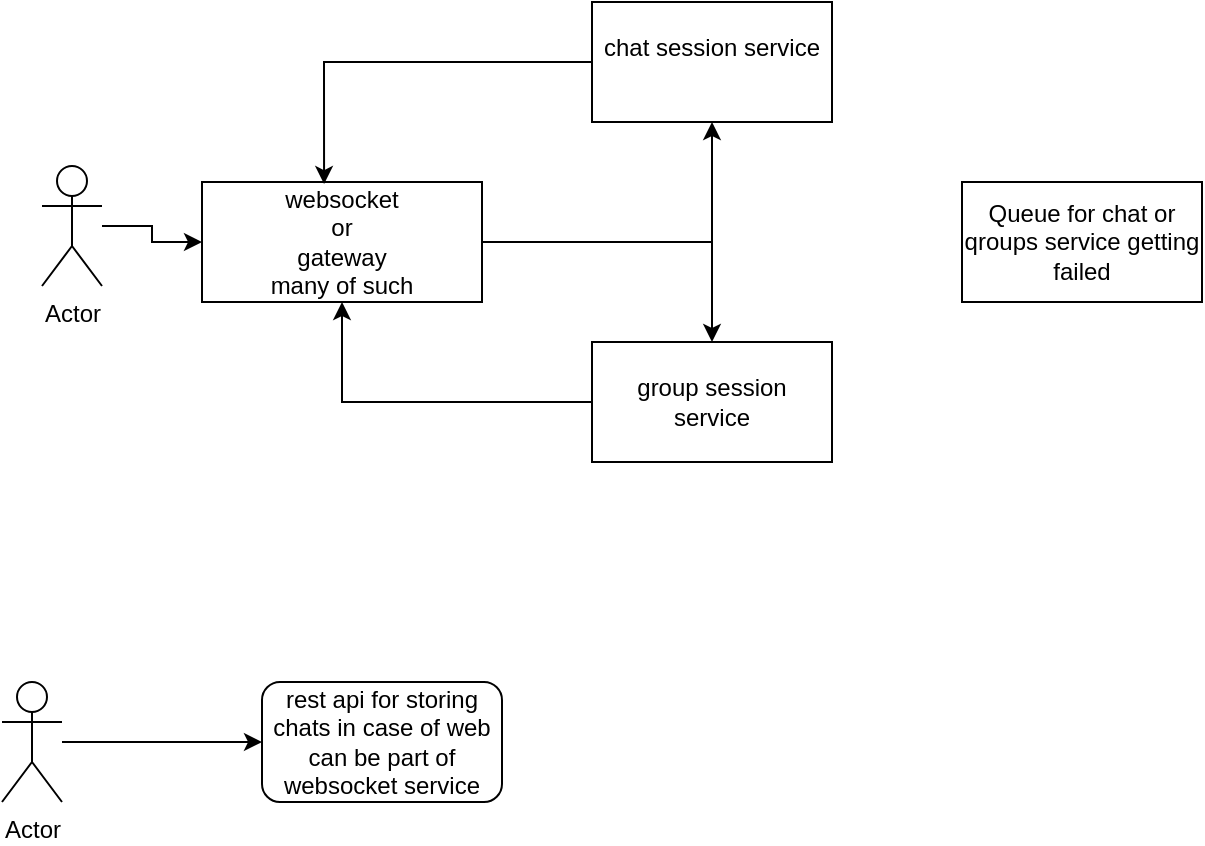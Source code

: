 <mxfile>
    <diagram name="Page-1" id="e-_rjHWBKs5zdJeb_fgG">
        <mxGraphModel dx="905" dy="827" grid="1" gridSize="10" guides="1" tooltips="1" connect="1" arrows="1" fold="1" page="1" pageScale="1" pageWidth="850" pageHeight="1100" math="0" shadow="0">
            <root>
                <mxCell id="0"/>
                <mxCell id="1" parent="0"/>
                <mxCell id="Zpi4Dd2-v7HJmbPrOO6f-3" value="" style="edgeStyle=orthogonalEdgeStyle;rounded=0;orthogonalLoop=1;jettySize=auto;html=1;" parent="1" source="Zpi4Dd2-v7HJmbPrOO6f-1" target="Zpi4Dd2-v7HJmbPrOO6f-2" edge="1">
                    <mxGeometry relative="1" as="geometry"/>
                </mxCell>
                <mxCell id="Zpi4Dd2-v7HJmbPrOO6f-5" style="edgeStyle=orthogonalEdgeStyle;rounded=0;orthogonalLoop=1;jettySize=auto;html=1;" parent="1" source="Zpi4Dd2-v7HJmbPrOO6f-1" target="Zpi4Dd2-v7HJmbPrOO6f-4" edge="1">
                    <mxGeometry relative="1" as="geometry"/>
                </mxCell>
                <mxCell id="Zpi4Dd2-v7HJmbPrOO6f-1" value="websocket&lt;br&gt;or&lt;br&gt;gateway&lt;div&gt;many of such&lt;/div&gt;" style="rounded=0;whiteSpace=wrap;html=1;" parent="1" vertex="1">
                    <mxGeometry x="110" y="220" width="140" height="60" as="geometry"/>
                </mxCell>
                <mxCell id="Zpi4Dd2-v7HJmbPrOO6f-2" value="chat session service&lt;div&gt;&lt;br&gt;&lt;/div&gt;" style="whiteSpace=wrap;html=1;rounded=0;" parent="1" vertex="1">
                    <mxGeometry x="305" y="130" width="120" height="60" as="geometry"/>
                </mxCell>
                <mxCell id="Zpi4Dd2-v7HJmbPrOO6f-12" style="edgeStyle=orthogonalEdgeStyle;rounded=0;orthogonalLoop=1;jettySize=auto;html=1;entryX=0.5;entryY=1;entryDx=0;entryDy=0;" parent="1" source="Zpi4Dd2-v7HJmbPrOO6f-4" target="Zpi4Dd2-v7HJmbPrOO6f-1" edge="1">
                    <mxGeometry relative="1" as="geometry"/>
                </mxCell>
                <mxCell id="Zpi4Dd2-v7HJmbPrOO6f-4" value="group session&lt;div&gt;service&lt;/div&gt;" style="rounded=0;whiteSpace=wrap;html=1;" parent="1" vertex="1">
                    <mxGeometry x="305" y="300" width="120" height="60" as="geometry"/>
                </mxCell>
                <mxCell id="Zpi4Dd2-v7HJmbPrOO6f-9" value="" style="edgeStyle=orthogonalEdgeStyle;rounded=0;orthogonalLoop=1;jettySize=auto;html=1;" parent="1" source="Zpi4Dd2-v7HJmbPrOO6f-8" target="Zpi4Dd2-v7HJmbPrOO6f-1" edge="1">
                    <mxGeometry relative="1" as="geometry"/>
                </mxCell>
                <mxCell id="Zpi4Dd2-v7HJmbPrOO6f-8" value="Actor" style="shape=umlActor;verticalLabelPosition=bottom;verticalAlign=top;html=1;outlineConnect=0;" parent="1" vertex="1">
                    <mxGeometry x="30" y="212" width="30" height="60" as="geometry"/>
                </mxCell>
                <object label="" manywebsockets="" id="Zpi4Dd2-v7HJmbPrOO6f-11">
                    <mxCell style="edgeStyle=orthogonalEdgeStyle;rounded=0;orthogonalLoop=1;jettySize=auto;html=1;entryX=0.436;entryY=0.017;entryDx=0;entryDy=0;entryPerimeter=0;" parent="1" source="Zpi4Dd2-v7HJmbPrOO6f-2" target="Zpi4Dd2-v7HJmbPrOO6f-1" edge="1">
                        <mxGeometry relative="1" as="geometry"/>
                    </mxCell>
                </object>
                <mxCell id="Zpi4Dd2-v7HJmbPrOO6f-13" value="Queue for chat or qroups service getting failed" style="rounded=0;whiteSpace=wrap;html=1;" parent="1" vertex="1">
                    <mxGeometry x="490" y="220" width="120" height="60" as="geometry"/>
                </mxCell>
                <mxCell id="Zpi4Dd2-v7HJmbPrOO6f-14" value="rest api for storing chats in case of web&lt;div&gt;can be part of websocket service&lt;/div&gt;" style="rounded=1;whiteSpace=wrap;html=1;" parent="1" vertex="1">
                    <mxGeometry x="140" y="470" width="120" height="60" as="geometry"/>
                </mxCell>
                <mxCell id="Zpi4Dd2-v7HJmbPrOO6f-17" style="edgeStyle=orthogonalEdgeStyle;rounded=0;orthogonalLoop=1;jettySize=auto;html=1;entryX=0;entryY=0.5;entryDx=0;entryDy=0;" parent="1" source="Zpi4Dd2-v7HJmbPrOO6f-16" target="Zpi4Dd2-v7HJmbPrOO6f-14" edge="1">
                    <mxGeometry relative="1" as="geometry"/>
                </mxCell>
                <mxCell id="Zpi4Dd2-v7HJmbPrOO6f-16" value="Actor" style="shape=umlActor;verticalLabelPosition=bottom;verticalAlign=top;html=1;outlineConnect=0;" parent="1" vertex="1">
                    <mxGeometry x="10" y="470" width="30" height="60" as="geometry"/>
                </mxCell>
            </root>
        </mxGraphModel>
    </diagram>
</mxfile>